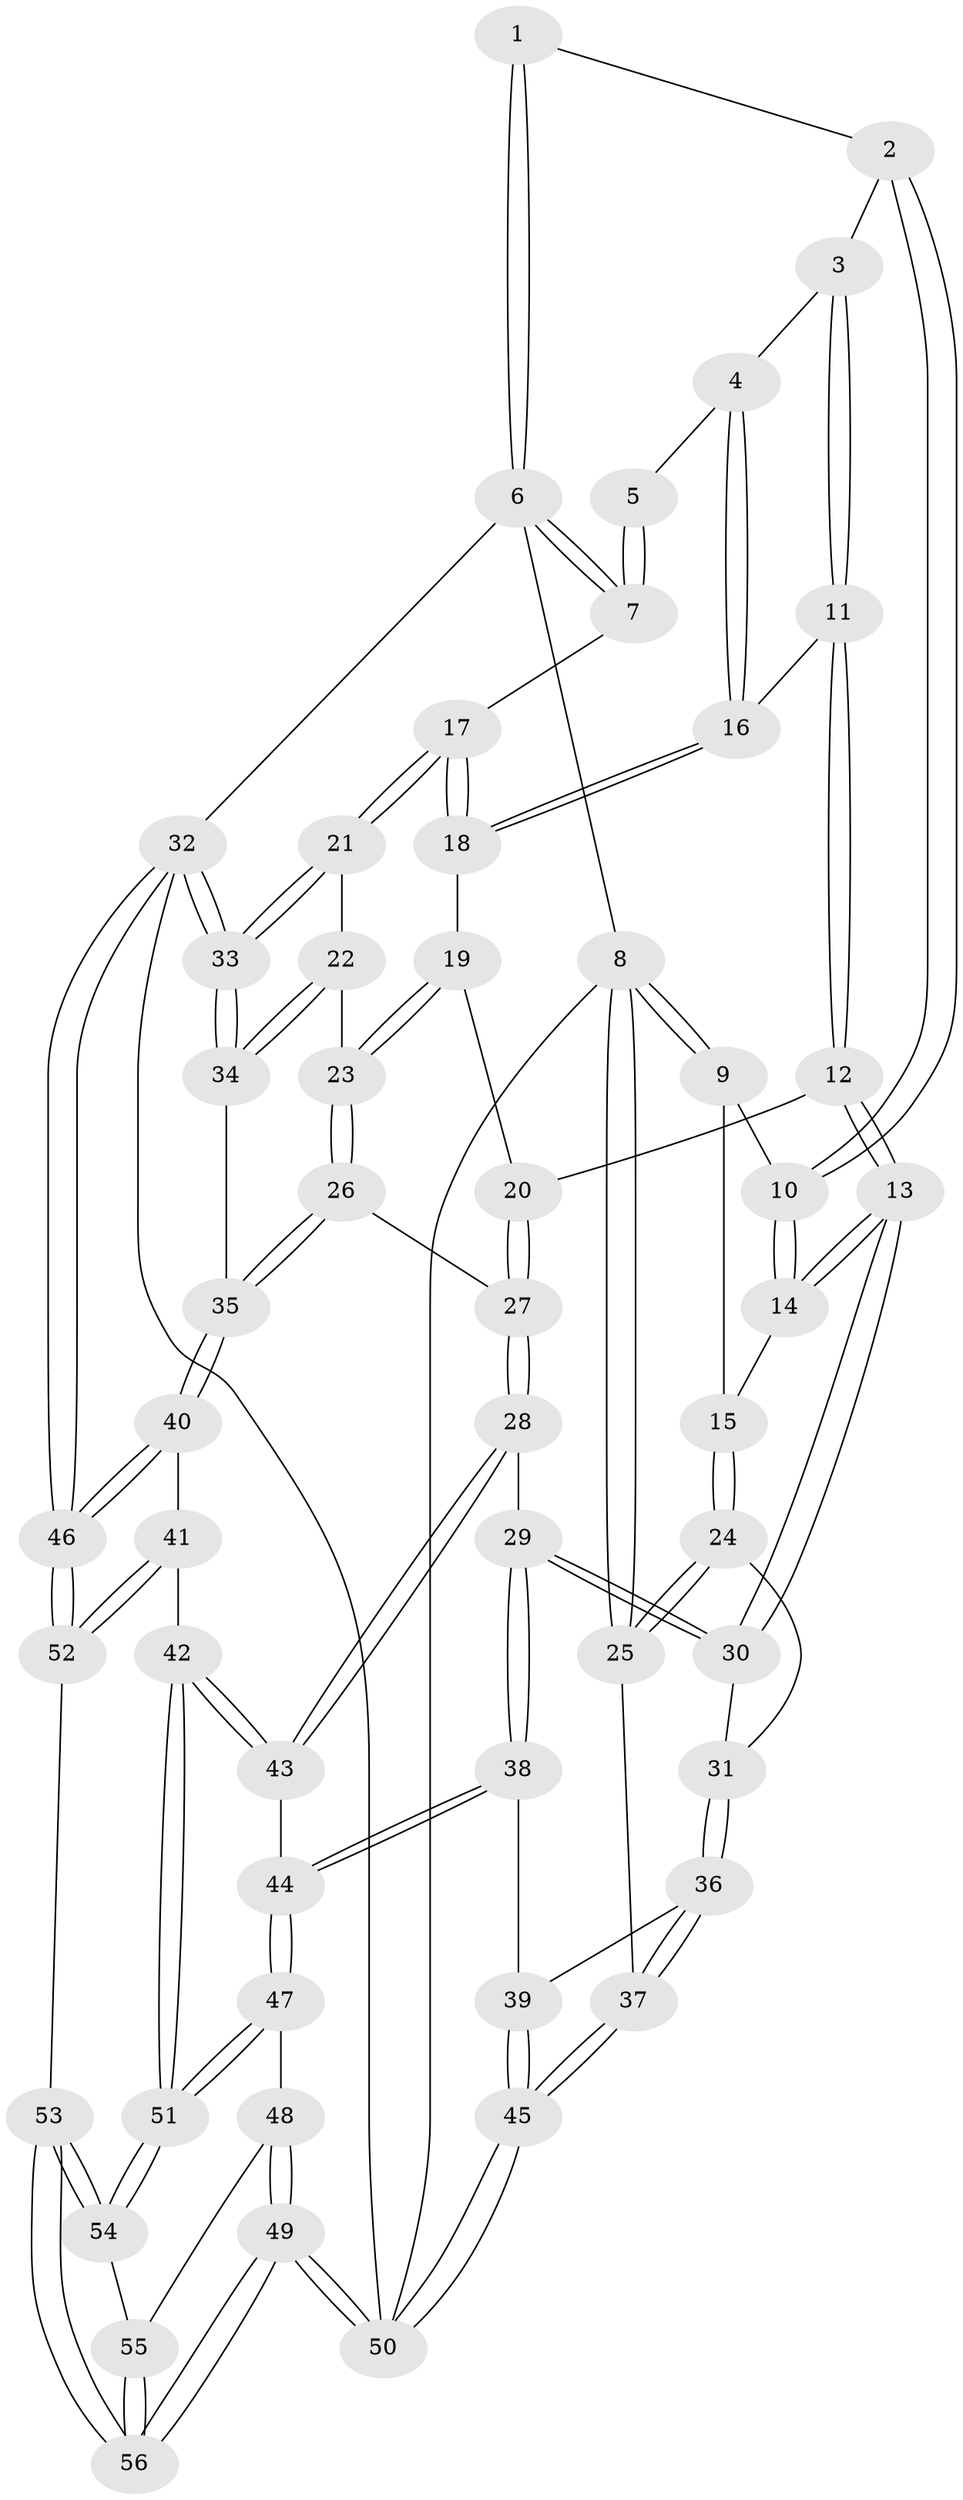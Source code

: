 // coarse degree distribution, {5: 0.42857142857142855, 4: 0.35714285714285715, 3: 0.07142857142857142, 6: 0.14285714285714285}
// Generated by graph-tools (version 1.1) at 2025/54/03/05/25 16:54:48]
// undirected, 56 vertices, 137 edges
graph export_dot {
graph [start="1"]
  node [color=gray90,style=filled];
  1 [pos="+0.8398852657743157+0"];
  2 [pos="+0.5406104008681399+0"];
  3 [pos="+0.5612140722463144+0"];
  4 [pos="+0.752727410678249+0.11606027241841255"];
  5 [pos="+0.8019130121884043+0.038172067278817966"];
  6 [pos="+1+0"];
  7 [pos="+1+0.0741357888351881"];
  8 [pos="+0+0"];
  9 [pos="+0+0"];
  10 [pos="+0.2113899700008011+0"];
  11 [pos="+0.52184620444513+0.12610840078360958"];
  12 [pos="+0.38765575171339806+0.3249658401422483"];
  13 [pos="+0.3410643131130038+0.33474407913038023"];
  14 [pos="+0.32781214121275065+0.3260852945789759"];
  15 [pos="+0.11850233971850682+0.3186862901590404"];
  16 [pos="+0.7779246304077799+0.21861398879447827"];
  17 [pos="+1+0.22765561707906892"];
  18 [pos="+0.8001221080665822+0.25756649200957304"];
  19 [pos="+0.7683257372851654+0.2950652585375137"];
  20 [pos="+0.5280498094814916+0.36582105500107676"];
  21 [pos="+1+0.5043343669439027"];
  22 [pos="+0.987887248051852+0.5338437387613405"];
  23 [pos="+0.7846576506026304+0.47154798262801095"];
  24 [pos="+0+0.4070874814616586"];
  25 [pos="+0+0.40689915898815365"];
  26 [pos="+0.6780960313639136+0.6434728062204229"];
  27 [pos="+0.6729450675947011+0.6429500765075473"];
  28 [pos="+0.562070773140108+0.6946392921829873"];
  29 [pos="+0.3262703133119918+0.5603435050585348"];
  30 [pos="+0.32166889495506223+0.5281460463902741"];
  31 [pos="+0.04904645985163509+0.562565094559357"];
  32 [pos="+1+1"];
  33 [pos="+1+0.8790132646320229"];
  34 [pos="+0.7648490314554961+0.7007893525272465"];
  35 [pos="+0.7576596410304715+0.701211764300905"];
  36 [pos="+0.10782668429909766+0.6933953462666773"];
  37 [pos="+0+0.7427778958496366"];
  38 [pos="+0.22923873442029147+0.7548588396615161"];
  39 [pos="+0.15921517430431362+0.731190551735557"];
  40 [pos="+0.749023878796763+0.9669579599540972"];
  41 [pos="+0.549283479284994+0.8790459639902314"];
  42 [pos="+0.5226278764620605+0.8619648354121013"];
  43 [pos="+0.5272468223774377+0.7768899592807325"];
  44 [pos="+0.23256922659816712+0.7663171928967158"];
  45 [pos="+0+1"];
  46 [pos="+0.9401814546154311+1"];
  47 [pos="+0.2332876555689399+0.7870111653393962"];
  48 [pos="+0.20968843905933335+0.8464405840522706"];
  49 [pos="+0+1"];
  50 [pos="+0+1"];
  51 [pos="+0.4444220636580277+0.9262577763578357"];
  52 [pos="+0.5927098759208222+1"];
  53 [pos="+0.41166209756248+1"];
  54 [pos="+0.41037187450122037+1"];
  55 [pos="+0.2864309153115541+0.9468102040406082"];
  56 [pos="+0.09526863932308992+1"];
  1 -- 2;
  1 -- 6;
  1 -- 6;
  2 -- 3;
  2 -- 10;
  2 -- 10;
  3 -- 4;
  3 -- 11;
  3 -- 11;
  4 -- 5;
  4 -- 16;
  4 -- 16;
  5 -- 7;
  5 -- 7;
  6 -- 7;
  6 -- 7;
  6 -- 8;
  6 -- 32;
  7 -- 17;
  8 -- 9;
  8 -- 9;
  8 -- 25;
  8 -- 25;
  8 -- 50;
  9 -- 10;
  9 -- 15;
  10 -- 14;
  10 -- 14;
  11 -- 12;
  11 -- 12;
  11 -- 16;
  12 -- 13;
  12 -- 13;
  12 -- 20;
  13 -- 14;
  13 -- 14;
  13 -- 30;
  13 -- 30;
  14 -- 15;
  15 -- 24;
  15 -- 24;
  16 -- 18;
  16 -- 18;
  17 -- 18;
  17 -- 18;
  17 -- 21;
  17 -- 21;
  18 -- 19;
  19 -- 20;
  19 -- 23;
  19 -- 23;
  20 -- 27;
  20 -- 27;
  21 -- 22;
  21 -- 33;
  21 -- 33;
  22 -- 23;
  22 -- 34;
  22 -- 34;
  23 -- 26;
  23 -- 26;
  24 -- 25;
  24 -- 25;
  24 -- 31;
  25 -- 37;
  26 -- 27;
  26 -- 35;
  26 -- 35;
  27 -- 28;
  27 -- 28;
  28 -- 29;
  28 -- 43;
  28 -- 43;
  29 -- 30;
  29 -- 30;
  29 -- 38;
  29 -- 38;
  30 -- 31;
  31 -- 36;
  31 -- 36;
  32 -- 33;
  32 -- 33;
  32 -- 46;
  32 -- 46;
  32 -- 50;
  33 -- 34;
  33 -- 34;
  34 -- 35;
  35 -- 40;
  35 -- 40;
  36 -- 37;
  36 -- 37;
  36 -- 39;
  37 -- 45;
  37 -- 45;
  38 -- 39;
  38 -- 44;
  38 -- 44;
  39 -- 45;
  39 -- 45;
  40 -- 41;
  40 -- 46;
  40 -- 46;
  41 -- 42;
  41 -- 52;
  41 -- 52;
  42 -- 43;
  42 -- 43;
  42 -- 51;
  42 -- 51;
  43 -- 44;
  44 -- 47;
  44 -- 47;
  45 -- 50;
  45 -- 50;
  46 -- 52;
  46 -- 52;
  47 -- 48;
  47 -- 51;
  47 -- 51;
  48 -- 49;
  48 -- 49;
  48 -- 55;
  49 -- 50;
  49 -- 50;
  49 -- 56;
  49 -- 56;
  51 -- 54;
  51 -- 54;
  52 -- 53;
  53 -- 54;
  53 -- 54;
  53 -- 56;
  53 -- 56;
  54 -- 55;
  55 -- 56;
  55 -- 56;
}
